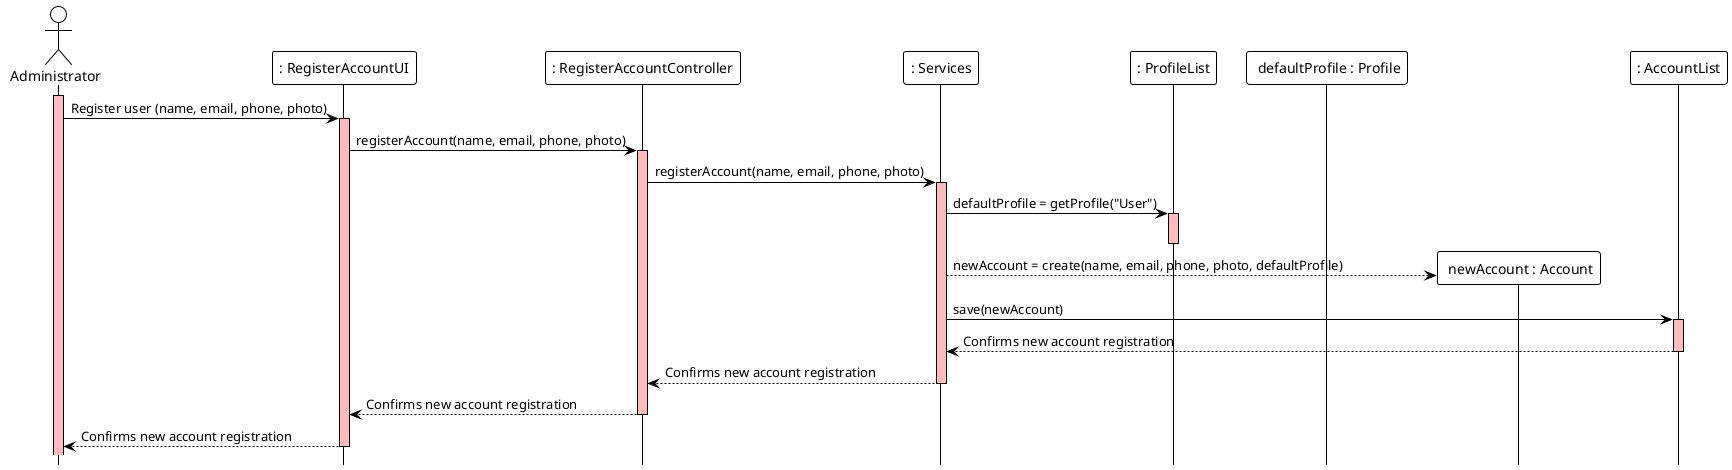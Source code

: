 @startuml
!theme plain
hide footbox
actor Administrator  as Administrator
participant ": RegisterAccountUI" as UI
participant ": RegisterAccountController" as Controller
participant ": Services" as Services
participant ": ProfileList" as ProfileList
participant " defaultProfile : Profile"
participant " newAccount : Account" as newAccount
participant ": AccountList" as List

activate Administrator #FFBBBB
Administrator ->  UI : Register user (name, email, phone, photo)
activate UI #FFBBBB
UI -> Controller : registerAccount(name, email, phone, photo)
activate Controller #FFBBBB
Controller -> Services : registerAccount(name, email, phone, photo)
activate Services #FFBBBB
Services -> ProfileList : defaultProfile = getProfile("User")
activate ProfileList #FFBBBB
deactivate ProfileList
Services --> newAccount ** : newAccount = create(name, email, phone, photo, defaultProfile)
Services -> List : save(newAccount)

activate List #FFBBBB
List --> Services : Confirms new account registration
deactivate List

'List -> List : emailExists(email)

'List -> List : add(newAccount)
'List --> Services : Confirms new account registration
Services --> Controller : Confirms new account registration
deactivate Services
Controller --> UI : Confirms new account registration
deactivate Controller
UI --> Administrator : Confirms new account registration
deactivate UI
@enduml